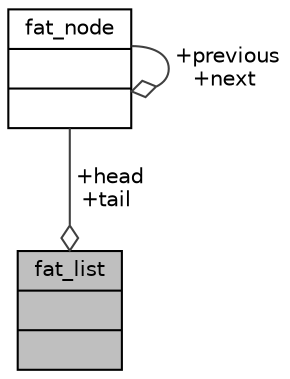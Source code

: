 digraph "fat_list"
{
 // LATEX_PDF_SIZE
  edge [fontname="Helvetica",fontsize="10",labelfontname="Helvetica",labelfontsize="10"];
  node [fontname="Helvetica",fontsize="10",shape=record];
  Node1 [label="{fat_list\n||}",height=0.2,width=0.4,color="black", fillcolor="grey75", style="filled", fontcolor="black",tooltip=" "];
  Node2 -> Node1 [color="grey25",fontsize="10",style="solid",label=" +head\n+tail" ,arrowhead="odiamond",fontname="Helvetica"];
  Node2 [label="{fat_node\n||}",height=0.2,width=0.4,color="black", fillcolor="white", style="filled",URL="$structfat__node.html",tooltip=" "];
  Node2 -> Node2 [color="grey25",fontsize="10",style="solid",label=" +previous\n+next" ,arrowhead="odiamond",fontname="Helvetica"];
}
